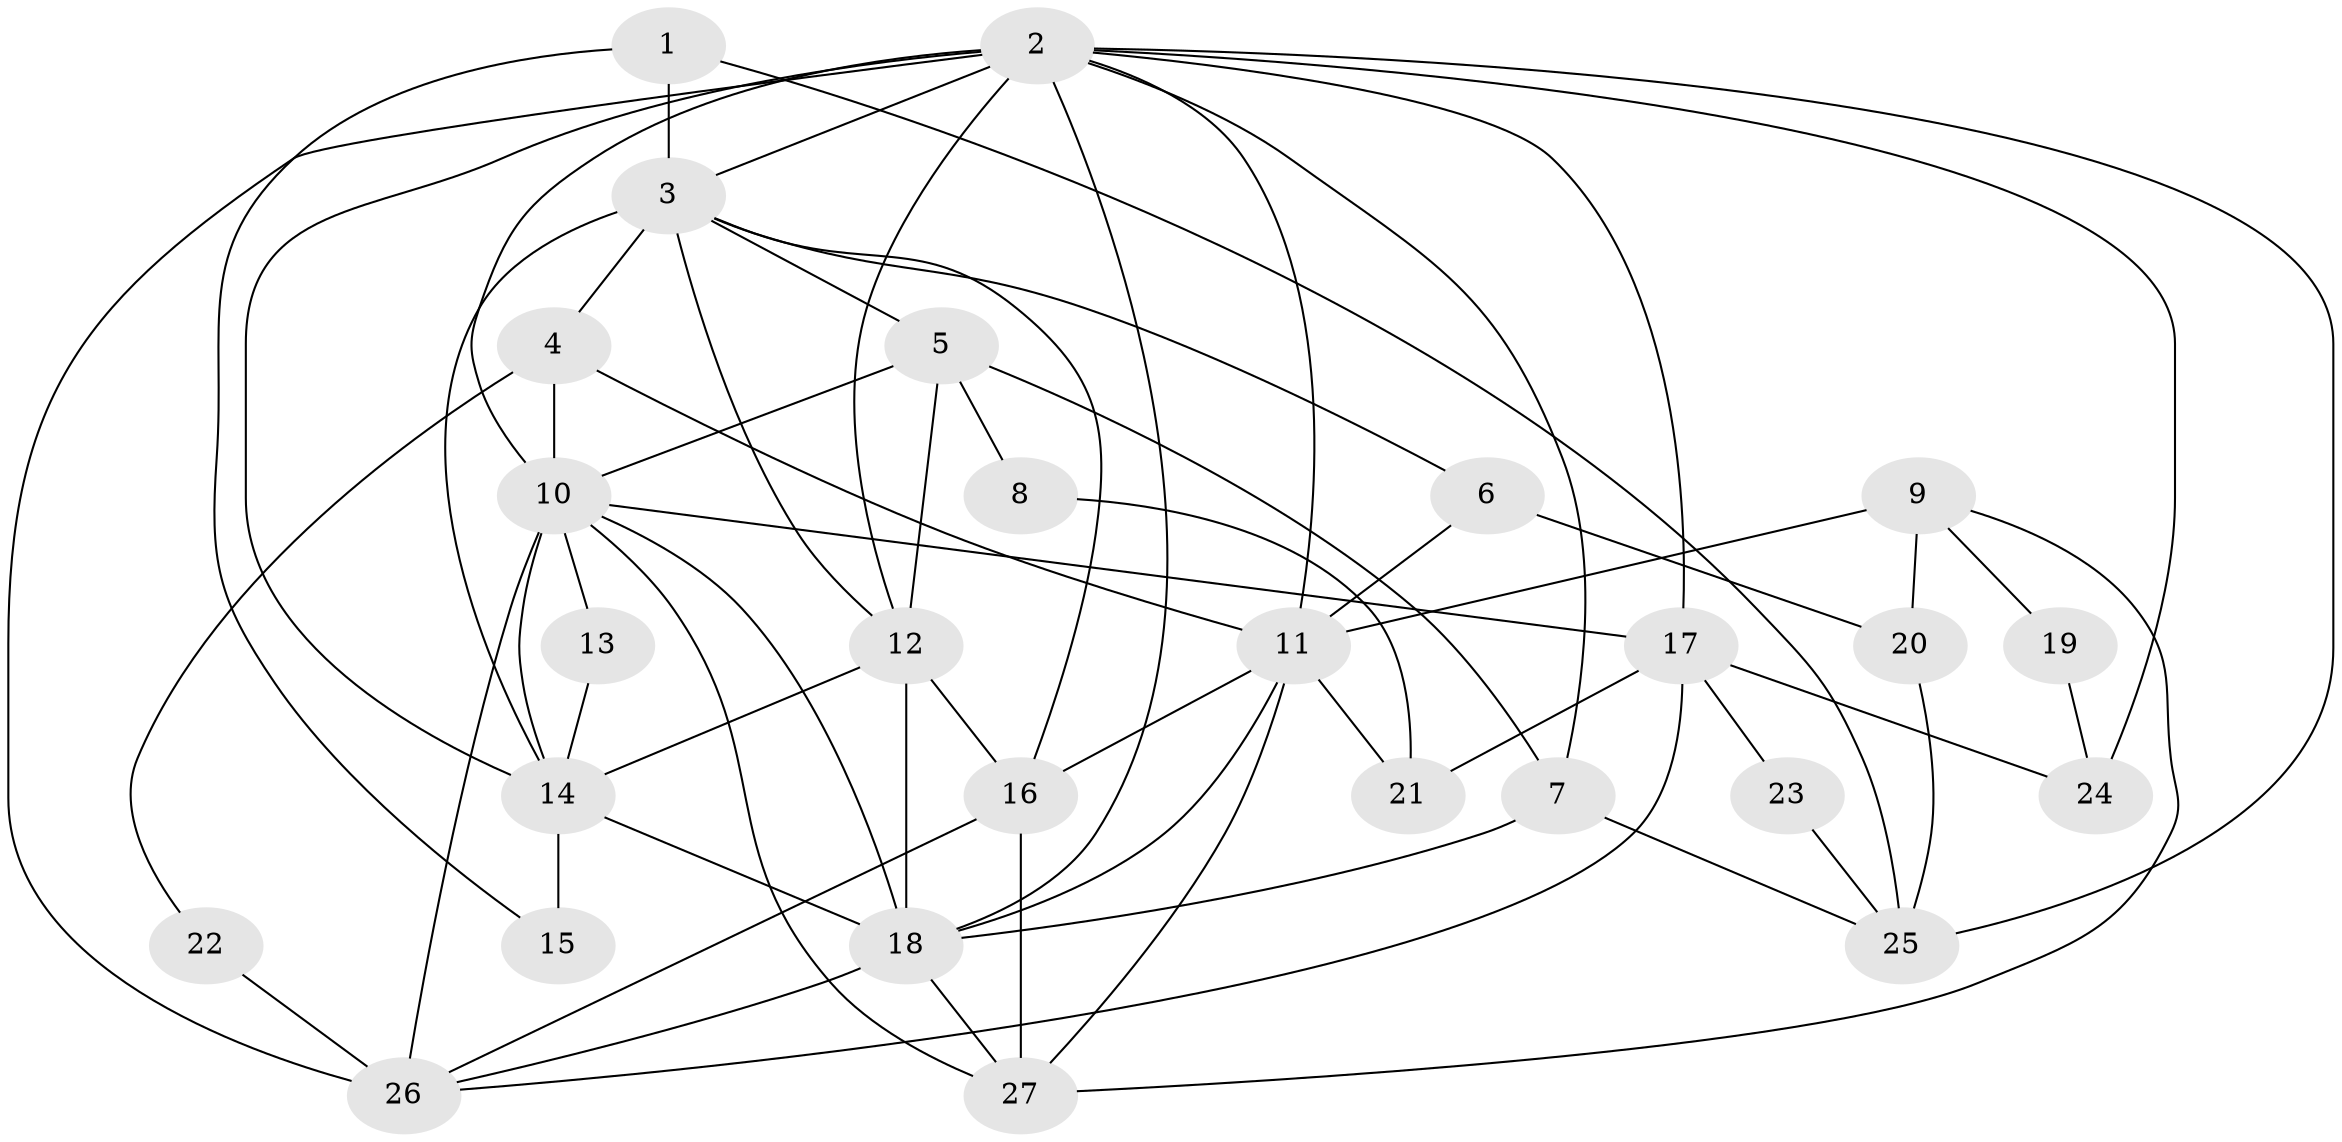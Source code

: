 // original degree distribution, {3: 0.32075471698113206, 5: 0.1320754716981132, 4: 0.3018867924528302, 2: 0.09433962264150944, 8: 0.018867924528301886, 7: 0.03773584905660377, 6: 0.09433962264150944}
// Generated by graph-tools (version 1.1) at 2025/35/03/09/25 02:35:54]
// undirected, 27 vertices, 64 edges
graph export_dot {
graph [start="1"]
  node [color=gray90,style=filled];
  1;
  2;
  3;
  4;
  5;
  6;
  7;
  8;
  9;
  10;
  11;
  12;
  13;
  14;
  15;
  16;
  17;
  18;
  19;
  20;
  21;
  22;
  23;
  24;
  25;
  26;
  27;
  1 -- 3 [weight=1.0];
  1 -- 15 [weight=1.0];
  1 -- 25 [weight=1.0];
  2 -- 3 [weight=1.0];
  2 -- 7 [weight=1.0];
  2 -- 10 [weight=2.0];
  2 -- 11 [weight=1.0];
  2 -- 12 [weight=2.0];
  2 -- 14 [weight=1.0];
  2 -- 17 [weight=2.0];
  2 -- 18 [weight=1.0];
  2 -- 24 [weight=1.0];
  2 -- 25 [weight=1.0];
  2 -- 26 [weight=1.0];
  3 -- 4 [weight=1.0];
  3 -- 5 [weight=1.0];
  3 -- 6 [weight=1.0];
  3 -- 12 [weight=2.0];
  3 -- 14 [weight=1.0];
  3 -- 16 [weight=1.0];
  4 -- 10 [weight=1.0];
  4 -- 11 [weight=1.0];
  4 -- 22 [weight=1.0];
  5 -- 7 [weight=1.0];
  5 -- 8 [weight=1.0];
  5 -- 10 [weight=1.0];
  5 -- 12 [weight=1.0];
  6 -- 11 [weight=2.0];
  6 -- 20 [weight=1.0];
  7 -- 18 [weight=1.0];
  7 -- 25 [weight=1.0];
  8 -- 21 [weight=1.0];
  9 -- 11 [weight=1.0];
  9 -- 19 [weight=1.0];
  9 -- 20 [weight=1.0];
  9 -- 27 [weight=1.0];
  10 -- 13 [weight=2.0];
  10 -- 14 [weight=1.0];
  10 -- 17 [weight=1.0];
  10 -- 18 [weight=2.0];
  10 -- 26 [weight=2.0];
  10 -- 27 [weight=1.0];
  11 -- 16 [weight=1.0];
  11 -- 18 [weight=1.0];
  11 -- 21 [weight=2.0];
  11 -- 27 [weight=1.0];
  12 -- 14 [weight=2.0];
  12 -- 16 [weight=1.0];
  12 -- 18 [weight=3.0];
  13 -- 14 [weight=1.0];
  14 -- 15 [weight=2.0];
  14 -- 18 [weight=1.0];
  16 -- 26 [weight=1.0];
  16 -- 27 [weight=1.0];
  17 -- 21 [weight=1.0];
  17 -- 23 [weight=1.0];
  17 -- 24 [weight=1.0];
  17 -- 26 [weight=1.0];
  18 -- 26 [weight=1.0];
  18 -- 27 [weight=1.0];
  19 -- 24 [weight=1.0];
  20 -- 25 [weight=1.0];
  22 -- 26 [weight=1.0];
  23 -- 25 [weight=1.0];
}
